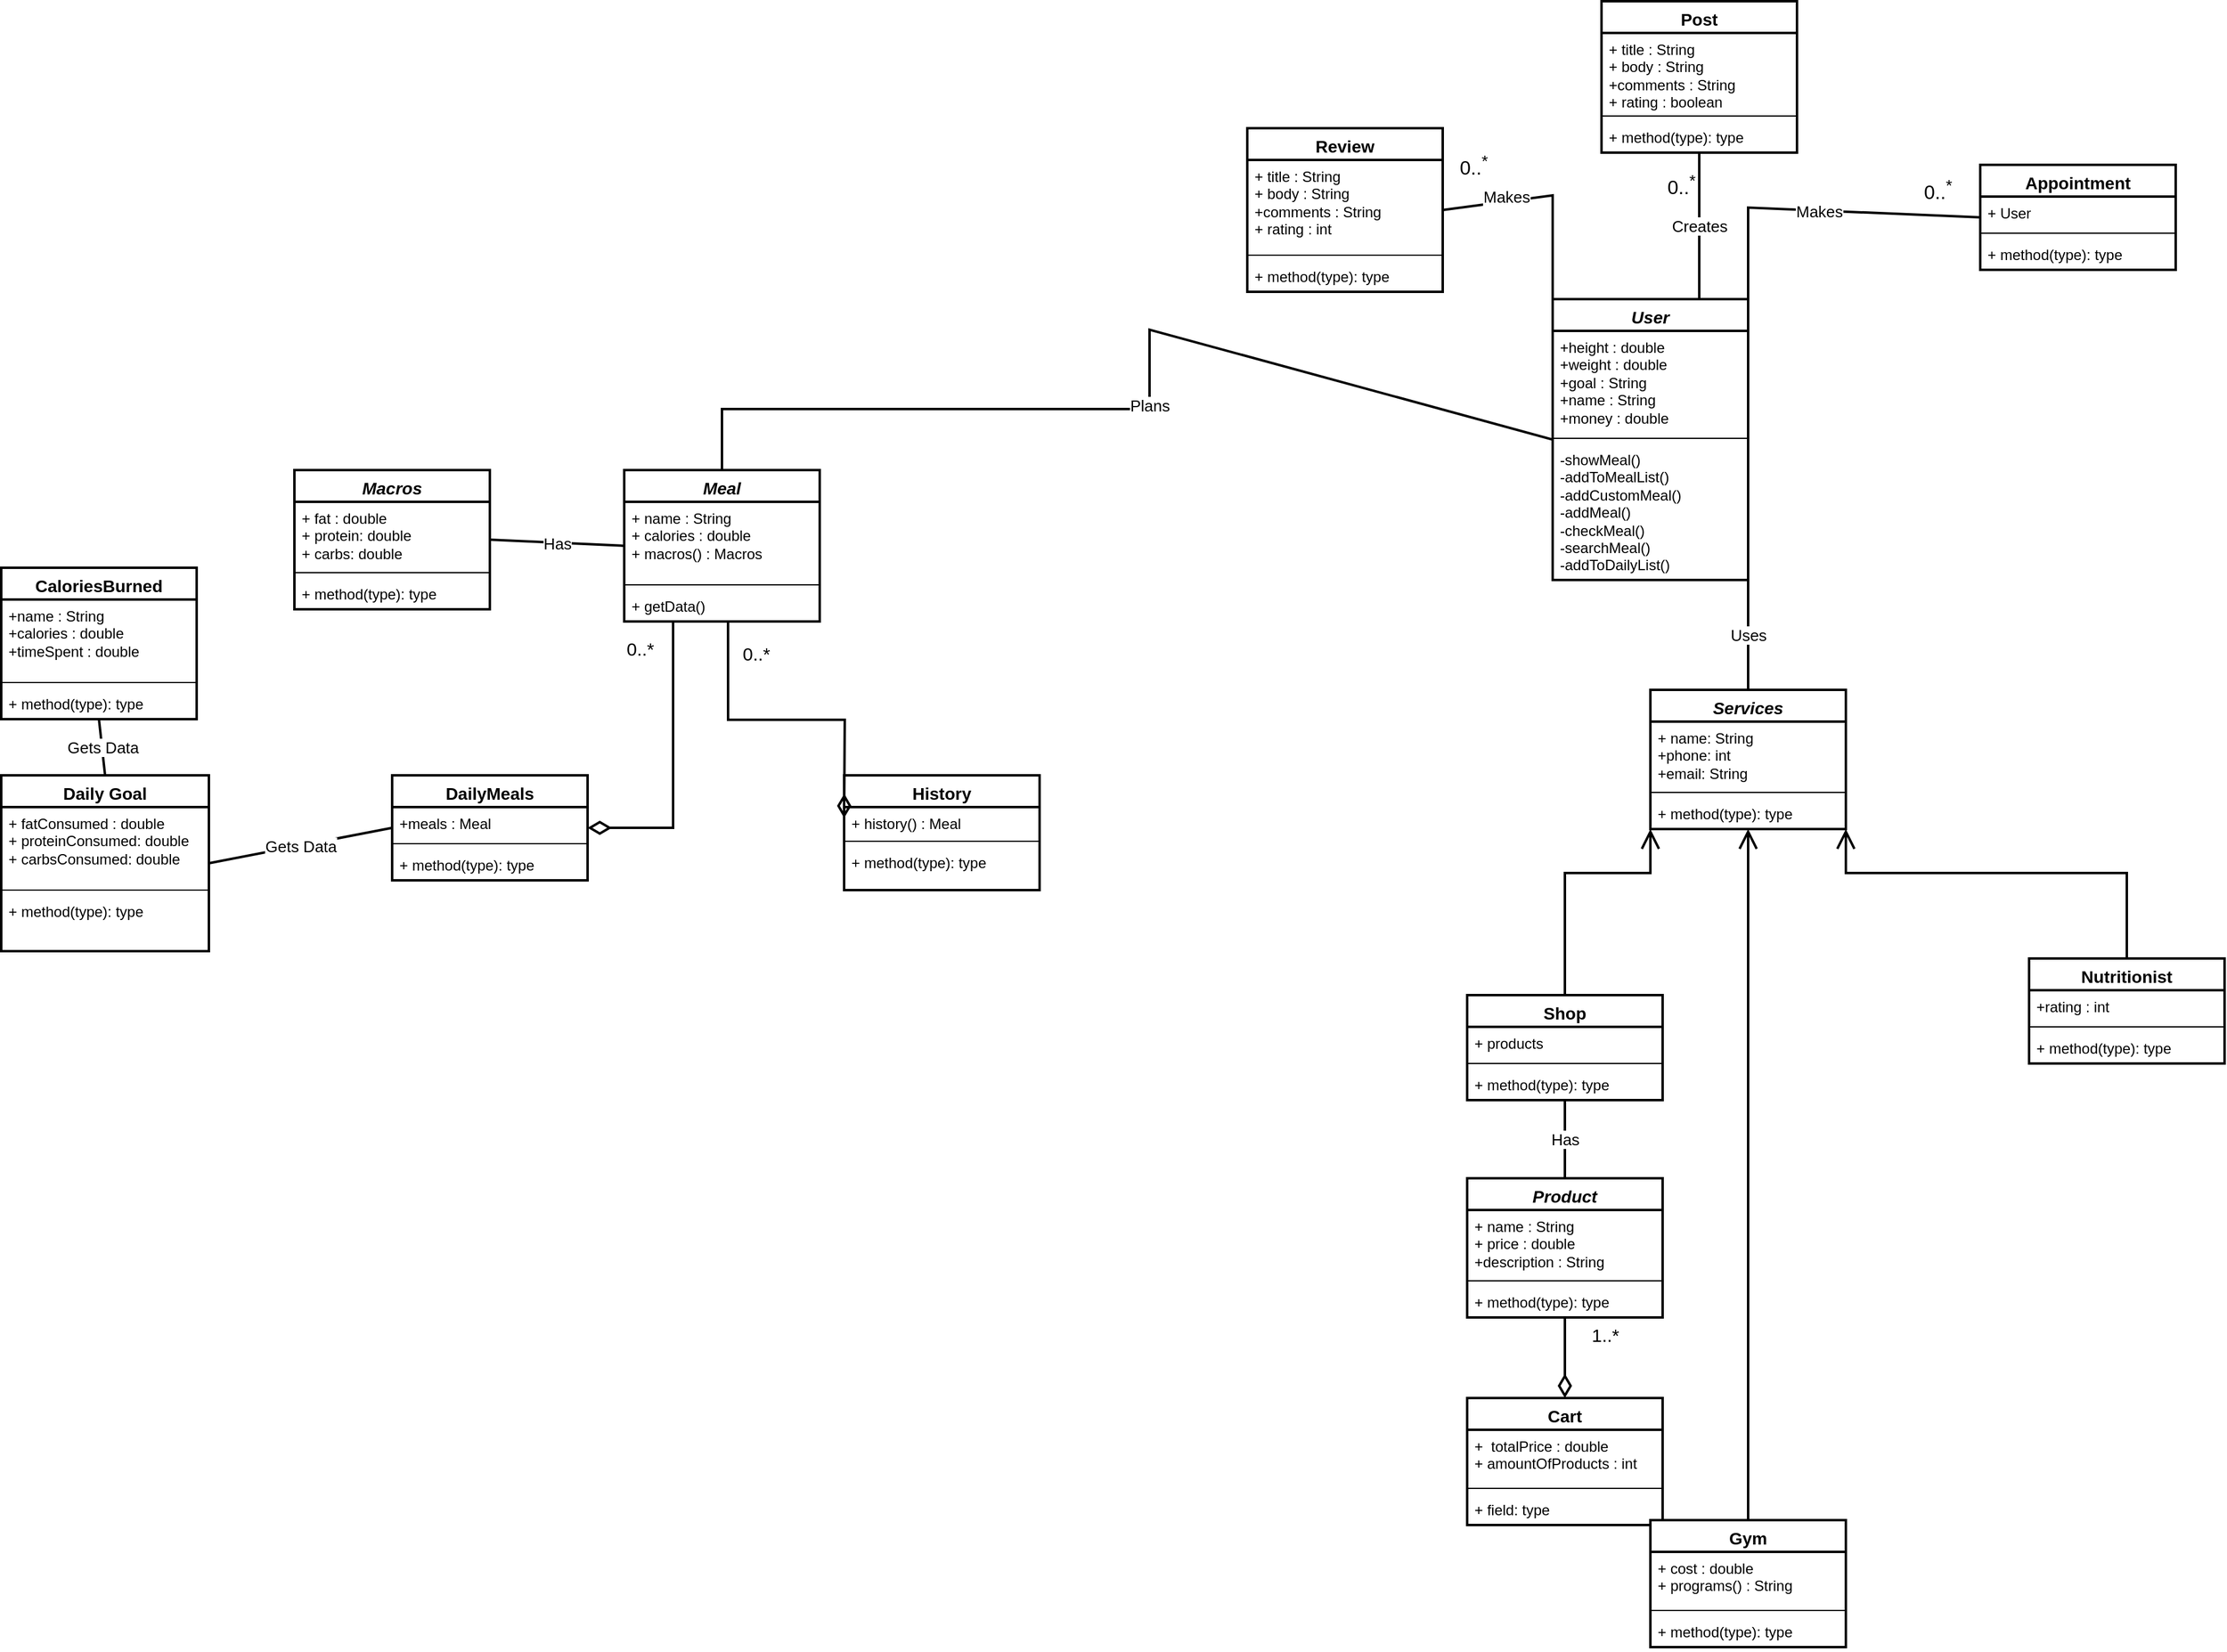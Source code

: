 <mxfile version="21.2.1" type="device">
  <diagram name="Page-1" id="IyLmuK7XYgP_e4JNh74U">
    <mxGraphModel dx="3134" dy="1936" grid="1" gridSize="10" guides="1" tooltips="1" connect="1" arrows="1" fold="1" page="1" pageScale="1" pageWidth="850" pageHeight="1100" math="0" shadow="0">
      <root>
        <mxCell id="0" />
        <mxCell id="1" parent="0" />
        <mxCell id="JofhtbMi5FbcdTsGumgv-1" value="User" style="swimlane;fontStyle=3;align=center;verticalAlign=top;childLayout=stackLayout;horizontal=1;startSize=26;horizontalStack=0;resizeParent=1;resizeLast=0;collapsible=1;marginBottom=0;rounded=0;shadow=0;strokeWidth=2;fontSize=14;" vertex="1" parent="1">
          <mxGeometry x="80" y="210" width="160" height="230" as="geometry">
            <mxRectangle x="340" y="380" width="170" height="26" as="alternateBounds" />
          </mxGeometry>
        </mxCell>
        <mxCell id="JofhtbMi5FbcdTsGumgv-2" value="+height : double&lt;br&gt;+weight : double&lt;br&gt;+goal : String&lt;br&gt;+name : String&lt;br&gt;+money : double" style="text;strokeColor=none;fillColor=none;align=left;verticalAlign=top;spacingLeft=4;spacingRight=4;overflow=hidden;rotatable=0;points=[[0,0.5],[1,0.5]];portConstraint=eastwest;whiteSpace=wrap;html=1;" vertex="1" parent="JofhtbMi5FbcdTsGumgv-1">
          <mxGeometry y="26" width="160" height="84" as="geometry" />
        </mxCell>
        <mxCell id="JofhtbMi5FbcdTsGumgv-3" value="" style="line;strokeWidth=1;fillColor=none;align=left;verticalAlign=middle;spacingTop=-1;spacingLeft=3;spacingRight=3;rotatable=0;labelPosition=right;points=[];portConstraint=eastwest;strokeColor=inherit;" vertex="1" parent="JofhtbMi5FbcdTsGumgv-1">
          <mxGeometry y="110" width="160" height="8" as="geometry" />
        </mxCell>
        <mxCell id="JofhtbMi5FbcdTsGumgv-4" value="-showMeal()&lt;br&gt;-addToMealList()&lt;br&gt;-addCustomMeal()&lt;br&gt;-addMeal()&lt;br&gt;-checkMeal()&lt;br&gt;-searchMeal()&lt;br&gt;-addToDailyList()" style="text;strokeColor=none;fillColor=none;align=left;verticalAlign=top;spacingLeft=4;spacingRight=4;overflow=hidden;rotatable=0;points=[[0,0.5],[1,0.5]];portConstraint=eastwest;whiteSpace=wrap;html=1;" vertex="1" parent="JofhtbMi5FbcdTsGumgv-1">
          <mxGeometry y="118" width="160" height="112" as="geometry" />
        </mxCell>
        <mxCell id="JofhtbMi5FbcdTsGumgv-5" value="Meal" style="swimlane;fontStyle=3;align=center;verticalAlign=top;childLayout=stackLayout;horizontal=1;startSize=26;horizontalStack=0;resizeParent=1;resizeLast=0;collapsible=1;marginBottom=0;rounded=0;shadow=0;strokeWidth=2;fontSize=14;" vertex="1" parent="1">
          <mxGeometry x="-680" y="350" width="160" height="124" as="geometry">
            <mxRectangle x="340" y="380" width="170" height="26" as="alternateBounds" />
          </mxGeometry>
        </mxCell>
        <mxCell id="JofhtbMi5FbcdTsGumgv-6" value="+ name : String&lt;br&gt;+ calories : double&lt;br&gt;+ macros() : Macros" style="text;strokeColor=none;fillColor=none;align=left;verticalAlign=top;spacingLeft=4;spacingRight=4;overflow=hidden;rotatable=0;points=[[0,0.5],[1,0.5]];portConstraint=eastwest;whiteSpace=wrap;html=1;" vertex="1" parent="JofhtbMi5FbcdTsGumgv-5">
          <mxGeometry y="26" width="160" height="64" as="geometry" />
        </mxCell>
        <mxCell id="JofhtbMi5FbcdTsGumgv-7" value="" style="line;strokeWidth=1;fillColor=none;align=left;verticalAlign=middle;spacingTop=-1;spacingLeft=3;spacingRight=3;rotatable=0;labelPosition=right;points=[];portConstraint=eastwest;strokeColor=inherit;" vertex="1" parent="JofhtbMi5FbcdTsGumgv-5">
          <mxGeometry y="90" width="160" height="8" as="geometry" />
        </mxCell>
        <mxCell id="JofhtbMi5FbcdTsGumgv-8" value="+&amp;nbsp;getData()" style="text;strokeColor=none;fillColor=none;align=left;verticalAlign=top;spacingLeft=4;spacingRight=4;overflow=hidden;rotatable=0;points=[[0,0.5],[1,0.5]];portConstraint=eastwest;whiteSpace=wrap;html=1;" vertex="1" parent="JofhtbMi5FbcdTsGumgv-5">
          <mxGeometry y="98" width="160" height="26" as="geometry" />
        </mxCell>
        <mxCell id="JofhtbMi5FbcdTsGumgv-9" value="DailyMeals" style="swimlane;fontStyle=1;align=center;verticalAlign=top;childLayout=stackLayout;horizontal=1;startSize=26;horizontalStack=0;resizeParent=1;resizeLast=0;collapsible=1;marginBottom=0;rounded=0;shadow=0;strokeWidth=2;fontSize=14;" vertex="1" parent="1">
          <mxGeometry x="-870" y="600" width="160" height="86" as="geometry">
            <mxRectangle x="340" y="380" width="170" height="26" as="alternateBounds" />
          </mxGeometry>
        </mxCell>
        <mxCell id="JofhtbMi5FbcdTsGumgv-10" value="+meals : Meal" style="text;strokeColor=none;fillColor=none;align=left;verticalAlign=top;spacingLeft=4;spacingRight=4;overflow=hidden;rotatable=0;points=[[0,0.5],[1,0.5]];portConstraint=eastwest;whiteSpace=wrap;html=1;" vertex="1" parent="JofhtbMi5FbcdTsGumgv-9">
          <mxGeometry y="26" width="160" height="26" as="geometry" />
        </mxCell>
        <mxCell id="JofhtbMi5FbcdTsGumgv-11" value="" style="line;strokeWidth=1;fillColor=none;align=left;verticalAlign=middle;spacingTop=-1;spacingLeft=3;spacingRight=3;rotatable=0;labelPosition=right;points=[];portConstraint=eastwest;strokeColor=inherit;" vertex="1" parent="JofhtbMi5FbcdTsGumgv-9">
          <mxGeometry y="52" width="160" height="8" as="geometry" />
        </mxCell>
        <mxCell id="JofhtbMi5FbcdTsGumgv-12" value="+ method(type): type" style="text;strokeColor=none;fillColor=none;align=left;verticalAlign=top;spacingLeft=4;spacingRight=4;overflow=hidden;rotatable=0;points=[[0,0.5],[1,0.5]];portConstraint=eastwest;whiteSpace=wrap;html=1;" vertex="1" parent="JofhtbMi5FbcdTsGumgv-9">
          <mxGeometry y="60" width="160" height="26" as="geometry" />
        </mxCell>
        <mxCell id="JofhtbMi5FbcdTsGumgv-13" value="Nutritionist" style="swimlane;fontStyle=1;align=center;verticalAlign=top;childLayout=stackLayout;horizontal=1;startSize=26;horizontalStack=0;resizeParent=1;resizeLast=0;collapsible=1;marginBottom=0;rounded=0;shadow=0;strokeWidth=2;fontSize=14;" vertex="1" parent="1">
          <mxGeometry x="470" y="750" width="160" height="86" as="geometry">
            <mxRectangle x="340" y="380" width="170" height="26" as="alternateBounds" />
          </mxGeometry>
        </mxCell>
        <mxCell id="JofhtbMi5FbcdTsGumgv-14" value="+rating : int" style="text;strokeColor=none;fillColor=none;align=left;verticalAlign=top;spacingLeft=4;spacingRight=4;overflow=hidden;rotatable=0;points=[[0,0.5],[1,0.5]];portConstraint=eastwest;whiteSpace=wrap;html=1;" vertex="1" parent="JofhtbMi5FbcdTsGumgv-13">
          <mxGeometry y="26" width="160" height="26" as="geometry" />
        </mxCell>
        <mxCell id="JofhtbMi5FbcdTsGumgv-15" value="" style="line;strokeWidth=1;fillColor=none;align=left;verticalAlign=middle;spacingTop=-1;spacingLeft=3;spacingRight=3;rotatable=0;labelPosition=right;points=[];portConstraint=eastwest;strokeColor=inherit;" vertex="1" parent="JofhtbMi5FbcdTsGumgv-13">
          <mxGeometry y="52" width="160" height="8" as="geometry" />
        </mxCell>
        <mxCell id="JofhtbMi5FbcdTsGumgv-16" value="+ method(type): type" style="text;strokeColor=none;fillColor=none;align=left;verticalAlign=top;spacingLeft=4;spacingRight=4;overflow=hidden;rotatable=0;points=[[0,0.5],[1,0.5]];portConstraint=eastwest;whiteSpace=wrap;html=1;" vertex="1" parent="JofhtbMi5FbcdTsGumgv-13">
          <mxGeometry y="60" width="160" height="26" as="geometry" />
        </mxCell>
        <mxCell id="JofhtbMi5FbcdTsGumgv-17" value="Appointment" style="swimlane;fontStyle=1;align=center;verticalAlign=top;childLayout=stackLayout;horizontal=1;startSize=26;horizontalStack=0;resizeParent=1;resizeLast=0;collapsible=1;marginBottom=0;rounded=0;shadow=0;strokeWidth=2;fontSize=14;" vertex="1" parent="1">
          <mxGeometry x="430" y="100" width="160" height="86" as="geometry">
            <mxRectangle x="340" y="380" width="170" height="26" as="alternateBounds" />
          </mxGeometry>
        </mxCell>
        <mxCell id="JofhtbMi5FbcdTsGumgv-18" value="+ User" style="text;strokeColor=none;fillColor=none;align=left;verticalAlign=top;spacingLeft=4;spacingRight=4;overflow=hidden;rotatable=0;points=[[0,0.5],[1,0.5]];portConstraint=eastwest;whiteSpace=wrap;html=1;" vertex="1" parent="JofhtbMi5FbcdTsGumgv-17">
          <mxGeometry y="26" width="160" height="26" as="geometry" />
        </mxCell>
        <mxCell id="JofhtbMi5FbcdTsGumgv-19" value="" style="line;strokeWidth=1;fillColor=none;align=left;verticalAlign=middle;spacingTop=-1;spacingLeft=3;spacingRight=3;rotatable=0;labelPosition=right;points=[];portConstraint=eastwest;strokeColor=inherit;" vertex="1" parent="JofhtbMi5FbcdTsGumgv-17">
          <mxGeometry y="52" width="160" height="8" as="geometry" />
        </mxCell>
        <mxCell id="JofhtbMi5FbcdTsGumgv-20" value="+ method(type): type" style="text;strokeColor=none;fillColor=none;align=left;verticalAlign=top;spacingLeft=4;spacingRight=4;overflow=hidden;rotatable=0;points=[[0,0.5],[1,0.5]];portConstraint=eastwest;whiteSpace=wrap;html=1;" vertex="1" parent="JofhtbMi5FbcdTsGumgv-17">
          <mxGeometry y="60" width="160" height="26" as="geometry" />
        </mxCell>
        <mxCell id="JofhtbMi5FbcdTsGumgv-21" value="Shop" style="swimlane;fontStyle=1;align=center;verticalAlign=top;childLayout=stackLayout;horizontal=1;startSize=26;horizontalStack=0;resizeParent=1;resizeLast=0;collapsible=1;marginBottom=0;rounded=0;shadow=0;strokeWidth=2;fontSize=14;" vertex="1" parent="1">
          <mxGeometry x="10" y="780" width="160" height="86" as="geometry">
            <mxRectangle x="340" y="380" width="170" height="26" as="alternateBounds" />
          </mxGeometry>
        </mxCell>
        <mxCell id="JofhtbMi5FbcdTsGumgv-22" value="+ products" style="text;strokeColor=none;fillColor=none;align=left;verticalAlign=top;spacingLeft=4;spacingRight=4;overflow=hidden;rotatable=0;points=[[0,0.5],[1,0.5]];portConstraint=eastwest;whiteSpace=wrap;html=1;" vertex="1" parent="JofhtbMi5FbcdTsGumgv-21">
          <mxGeometry y="26" width="160" height="26" as="geometry" />
        </mxCell>
        <mxCell id="JofhtbMi5FbcdTsGumgv-23" value="" style="line;strokeWidth=1;fillColor=none;align=left;verticalAlign=middle;spacingTop=-1;spacingLeft=3;spacingRight=3;rotatable=0;labelPosition=right;points=[];portConstraint=eastwest;strokeColor=inherit;" vertex="1" parent="JofhtbMi5FbcdTsGumgv-21">
          <mxGeometry y="52" width="160" height="8" as="geometry" />
        </mxCell>
        <mxCell id="JofhtbMi5FbcdTsGumgv-24" value="+ method(type): type" style="text;strokeColor=none;fillColor=none;align=left;verticalAlign=top;spacingLeft=4;spacingRight=4;overflow=hidden;rotatable=0;points=[[0,0.5],[1,0.5]];portConstraint=eastwest;whiteSpace=wrap;html=1;" vertex="1" parent="JofhtbMi5FbcdTsGumgv-21">
          <mxGeometry y="60" width="160" height="26" as="geometry" />
        </mxCell>
        <mxCell id="JofhtbMi5FbcdTsGumgv-25" value="Product" style="swimlane;fontStyle=3;align=center;verticalAlign=top;childLayout=stackLayout;horizontal=1;startSize=26;horizontalStack=0;resizeParent=1;resizeLast=0;collapsible=1;marginBottom=0;rounded=0;shadow=0;strokeWidth=2;fontSize=14;" vertex="1" parent="1">
          <mxGeometry x="10" y="930" width="160" height="114" as="geometry">
            <mxRectangle x="340" y="380" width="170" height="26" as="alternateBounds" />
          </mxGeometry>
        </mxCell>
        <mxCell id="JofhtbMi5FbcdTsGumgv-26" value="+ name : String&lt;br&gt;+ price : double&lt;br&gt;+description : String" style="text;strokeColor=none;fillColor=none;align=left;verticalAlign=top;spacingLeft=4;spacingRight=4;overflow=hidden;rotatable=0;points=[[0,0.5],[1,0.5]];portConstraint=eastwest;whiteSpace=wrap;html=1;" vertex="1" parent="JofhtbMi5FbcdTsGumgv-25">
          <mxGeometry y="26" width="160" height="54" as="geometry" />
        </mxCell>
        <mxCell id="JofhtbMi5FbcdTsGumgv-27" value="" style="line;strokeWidth=1;fillColor=none;align=left;verticalAlign=middle;spacingTop=-1;spacingLeft=3;spacingRight=3;rotatable=0;labelPosition=right;points=[];portConstraint=eastwest;strokeColor=inherit;" vertex="1" parent="JofhtbMi5FbcdTsGumgv-25">
          <mxGeometry y="80" width="160" height="8" as="geometry" />
        </mxCell>
        <mxCell id="JofhtbMi5FbcdTsGumgv-28" value="+ method(type): type" style="text;strokeColor=none;fillColor=none;align=left;verticalAlign=top;spacingLeft=4;spacingRight=4;overflow=hidden;rotatable=0;points=[[0,0.5],[1,0.5]];portConstraint=eastwest;whiteSpace=wrap;html=1;" vertex="1" parent="JofhtbMi5FbcdTsGumgv-25">
          <mxGeometry y="88" width="160" height="26" as="geometry" />
        </mxCell>
        <mxCell id="JofhtbMi5FbcdTsGumgv-29" value="Cart" style="swimlane;fontStyle=1;align=center;verticalAlign=top;childLayout=stackLayout;horizontal=1;startSize=26;horizontalStack=0;resizeParent=1;resizeLast=0;collapsible=1;marginBottom=0;rounded=0;shadow=0;strokeWidth=2;fontSize=14;" vertex="1" parent="1">
          <mxGeometry x="10" y="1110" width="160" height="104" as="geometry">
            <mxRectangle x="340" y="380" width="170" height="26" as="alternateBounds" />
          </mxGeometry>
        </mxCell>
        <mxCell id="JofhtbMi5FbcdTsGumgv-30" value="+&amp;nbsp; totalPrice : double&lt;br&gt;+ amountOfProducts : int&amp;nbsp;" style="text;strokeColor=none;fillColor=none;align=left;verticalAlign=top;spacingLeft=4;spacingRight=4;overflow=hidden;rotatable=0;points=[[0,0.5],[1,0.5]];portConstraint=eastwest;whiteSpace=wrap;html=1;" vertex="1" parent="JofhtbMi5FbcdTsGumgv-29">
          <mxGeometry y="26" width="160" height="44" as="geometry" />
        </mxCell>
        <mxCell id="JofhtbMi5FbcdTsGumgv-31" value="" style="line;strokeWidth=1;fillColor=none;align=left;verticalAlign=middle;spacingTop=-1;spacingLeft=3;spacingRight=3;rotatable=0;labelPosition=right;points=[];portConstraint=eastwest;strokeColor=inherit;" vertex="1" parent="JofhtbMi5FbcdTsGumgv-29">
          <mxGeometry y="70" width="160" height="8" as="geometry" />
        </mxCell>
        <mxCell id="JofhtbMi5FbcdTsGumgv-32" value="+ field: type" style="text;strokeColor=none;fillColor=none;align=left;verticalAlign=top;spacingLeft=4;spacingRight=4;overflow=hidden;rotatable=0;points=[[0,0.5],[1,0.5]];portConstraint=eastwest;whiteSpace=wrap;html=1;" vertex="1" parent="JofhtbMi5FbcdTsGumgv-29">
          <mxGeometry y="78" width="160" height="26" as="geometry" />
        </mxCell>
        <mxCell id="JofhtbMi5FbcdTsGumgv-33" value="Gym" style="swimlane;fontStyle=1;align=center;verticalAlign=top;childLayout=stackLayout;horizontal=1;startSize=26;horizontalStack=0;resizeParent=1;resizeLast=0;collapsible=1;marginBottom=0;rounded=0;shadow=0;strokeWidth=2;fontSize=14;" vertex="1" parent="1">
          <mxGeometry x="160" y="1210" width="160" height="104" as="geometry">
            <mxRectangle x="340" y="380" width="170" height="26" as="alternateBounds" />
          </mxGeometry>
        </mxCell>
        <mxCell id="JofhtbMi5FbcdTsGumgv-34" value="+ cost : double&lt;br&gt;+ programs() : String" style="text;strokeColor=none;fillColor=none;align=left;verticalAlign=top;spacingLeft=4;spacingRight=4;overflow=hidden;rotatable=0;points=[[0,0.5],[1,0.5]];portConstraint=eastwest;whiteSpace=wrap;html=1;" vertex="1" parent="JofhtbMi5FbcdTsGumgv-33">
          <mxGeometry y="26" width="160" height="44" as="geometry" />
        </mxCell>
        <mxCell id="JofhtbMi5FbcdTsGumgv-35" value="" style="line;strokeWidth=1;fillColor=none;align=left;verticalAlign=middle;spacingTop=-1;spacingLeft=3;spacingRight=3;rotatable=0;labelPosition=right;points=[];portConstraint=eastwest;strokeColor=inherit;" vertex="1" parent="JofhtbMi5FbcdTsGumgv-33">
          <mxGeometry y="70" width="160" height="8" as="geometry" />
        </mxCell>
        <mxCell id="JofhtbMi5FbcdTsGumgv-36" value="+ method(type): type" style="text;strokeColor=none;fillColor=none;align=left;verticalAlign=top;spacingLeft=4;spacingRight=4;overflow=hidden;rotatable=0;points=[[0,0.5],[1,0.5]];portConstraint=eastwest;whiteSpace=wrap;html=1;" vertex="1" parent="JofhtbMi5FbcdTsGumgv-33">
          <mxGeometry y="78" width="160" height="26" as="geometry" />
        </mxCell>
        <mxCell id="JofhtbMi5FbcdTsGumgv-37" value="CaloriesBurned" style="swimlane;fontStyle=1;align=center;verticalAlign=top;childLayout=stackLayout;horizontal=1;startSize=26;horizontalStack=0;resizeParent=1;resizeLast=0;collapsible=1;marginBottom=0;rounded=0;shadow=0;strokeWidth=2;fontSize=14;" vertex="1" parent="1">
          <mxGeometry x="-1190" y="430" width="160" height="124" as="geometry">
            <mxRectangle x="340" y="380" width="170" height="26" as="alternateBounds" />
          </mxGeometry>
        </mxCell>
        <mxCell id="JofhtbMi5FbcdTsGumgv-38" value="+name : String&lt;br&gt;+calories : double&lt;br&gt;+timeSpent : double" style="text;strokeColor=none;fillColor=none;align=left;verticalAlign=top;spacingLeft=4;spacingRight=4;overflow=hidden;rotatable=0;points=[[0,0.5],[1,0.5]];portConstraint=eastwest;whiteSpace=wrap;html=1;" vertex="1" parent="JofhtbMi5FbcdTsGumgv-37">
          <mxGeometry y="26" width="160" height="64" as="geometry" />
        </mxCell>
        <mxCell id="JofhtbMi5FbcdTsGumgv-39" value="" style="line;strokeWidth=1;fillColor=none;align=left;verticalAlign=middle;spacingTop=-1;spacingLeft=3;spacingRight=3;rotatable=0;labelPosition=right;points=[];portConstraint=eastwest;strokeColor=inherit;" vertex="1" parent="JofhtbMi5FbcdTsGumgv-37">
          <mxGeometry y="90" width="160" height="8" as="geometry" />
        </mxCell>
        <mxCell id="JofhtbMi5FbcdTsGumgv-40" value="+ method(type): type" style="text;strokeColor=none;fillColor=none;align=left;verticalAlign=top;spacingLeft=4;spacingRight=4;overflow=hidden;rotatable=0;points=[[0,0.5],[1,0.5]];portConstraint=eastwest;whiteSpace=wrap;html=1;" vertex="1" parent="JofhtbMi5FbcdTsGumgv-37">
          <mxGeometry y="98" width="160" height="26" as="geometry" />
        </mxCell>
        <mxCell id="JofhtbMi5FbcdTsGumgv-41" value="History" style="swimlane;fontStyle=1;align=center;verticalAlign=top;childLayout=stackLayout;horizontal=1;startSize=26;horizontalStack=0;resizeParent=1;resizeLast=0;collapsible=1;marginBottom=0;rounded=0;shadow=0;strokeWidth=2;fontSize=14;" vertex="1" parent="1">
          <mxGeometry x="-500" y="600" width="160" height="94" as="geometry">
            <mxRectangle x="340" y="380" width="170" height="26" as="alternateBounds" />
          </mxGeometry>
        </mxCell>
        <mxCell id="JofhtbMi5FbcdTsGumgv-42" value="+ history() : Meal" style="text;strokeColor=none;fillColor=none;align=left;verticalAlign=top;spacingLeft=4;spacingRight=4;overflow=hidden;rotatable=0;points=[[0,0.5],[1,0.5]];portConstraint=eastwest;whiteSpace=wrap;html=1;" vertex="1" parent="JofhtbMi5FbcdTsGumgv-41">
          <mxGeometry y="26" width="160" height="24" as="geometry" />
        </mxCell>
        <mxCell id="JofhtbMi5FbcdTsGumgv-43" value="" style="line;strokeWidth=1;fillColor=none;align=left;verticalAlign=middle;spacingTop=-1;spacingLeft=3;spacingRight=3;rotatable=0;labelPosition=right;points=[];portConstraint=eastwest;strokeColor=inherit;" vertex="1" parent="JofhtbMi5FbcdTsGumgv-41">
          <mxGeometry y="50" width="160" height="8" as="geometry" />
        </mxCell>
        <mxCell id="JofhtbMi5FbcdTsGumgv-44" value="+ method(type): type" style="text;strokeColor=none;fillColor=none;align=left;verticalAlign=top;spacingLeft=4;spacingRight=4;overflow=hidden;rotatable=0;points=[[0,0.5],[1,0.5]];portConstraint=eastwest;whiteSpace=wrap;html=1;" vertex="1" parent="JofhtbMi5FbcdTsGumgv-41">
          <mxGeometry y="58" width="160" height="26" as="geometry" />
        </mxCell>
        <mxCell id="JofhtbMi5FbcdTsGumgv-45" value="Services" style="swimlane;fontStyle=3;align=center;verticalAlign=top;childLayout=stackLayout;horizontal=1;startSize=26;horizontalStack=0;resizeParent=1;resizeLast=0;collapsible=1;marginBottom=0;rounded=0;shadow=0;strokeWidth=2;fontSize=14;" vertex="1" parent="1">
          <mxGeometry x="160" y="530" width="160" height="114" as="geometry">
            <mxRectangle x="340" y="380" width="170" height="26" as="alternateBounds" />
          </mxGeometry>
        </mxCell>
        <mxCell id="JofhtbMi5FbcdTsGumgv-46" value="+ name: String&lt;br&gt;+phone: int&lt;br&gt;+email: String" style="text;strokeColor=none;fillColor=none;align=left;verticalAlign=top;spacingLeft=4;spacingRight=4;overflow=hidden;rotatable=0;points=[[0,0.5],[1,0.5]];portConstraint=eastwest;whiteSpace=wrap;html=1;" vertex="1" parent="JofhtbMi5FbcdTsGumgv-45">
          <mxGeometry y="26" width="160" height="54" as="geometry" />
        </mxCell>
        <mxCell id="JofhtbMi5FbcdTsGumgv-47" value="" style="line;strokeWidth=1;fillColor=none;align=left;verticalAlign=middle;spacingTop=-1;spacingLeft=3;spacingRight=3;rotatable=0;labelPosition=right;points=[];portConstraint=eastwest;strokeColor=inherit;" vertex="1" parent="JofhtbMi5FbcdTsGumgv-45">
          <mxGeometry y="80" width="160" height="8" as="geometry" />
        </mxCell>
        <mxCell id="JofhtbMi5FbcdTsGumgv-48" value="+ method(type): type" style="text;strokeColor=none;fillColor=none;align=left;verticalAlign=top;spacingLeft=4;spacingRight=4;overflow=hidden;rotatable=0;points=[[0,0.5],[1,0.5]];portConstraint=eastwest;whiteSpace=wrap;html=1;" vertex="1" parent="JofhtbMi5FbcdTsGumgv-45">
          <mxGeometry y="88" width="160" height="26" as="geometry" />
        </mxCell>
        <mxCell id="JofhtbMi5FbcdTsGumgv-49" value="" style="endArrow=open;endFill=1;endSize=12;html=1;rounded=0;exitX=0.5;exitY=0;exitDx=0;exitDy=0;entryX=0;entryY=1;entryDx=0;entryDy=0;strokeWidth=2;fontSize=14;fontStyle=1" edge="1" parent="1" source="JofhtbMi5FbcdTsGumgv-21" target="JofhtbMi5FbcdTsGumgv-45">
          <mxGeometry width="160" relative="1" as="geometry">
            <mxPoint x="265" y="660" as="sourcePoint" />
            <mxPoint x="265" y="570" as="targetPoint" />
            <Array as="points">
              <mxPoint x="90" y="680" />
              <mxPoint x="160" y="680" />
            </Array>
          </mxGeometry>
        </mxCell>
        <mxCell id="JofhtbMi5FbcdTsGumgv-50" value="" style="endArrow=open;endFill=1;endSize=12;html=1;rounded=0;exitX=0.5;exitY=0;exitDx=0;exitDy=0;entryX=0.5;entryY=1;entryDx=0;entryDy=0;strokeWidth=2;fontSize=14;fontStyle=1" edge="1" parent="1" source="JofhtbMi5FbcdTsGumgv-33" target="JofhtbMi5FbcdTsGumgv-45">
          <mxGeometry width="160" relative="1" as="geometry">
            <mxPoint x="365" y="700" as="sourcePoint" />
            <mxPoint x="425" y="630" as="targetPoint" />
          </mxGeometry>
        </mxCell>
        <mxCell id="JofhtbMi5FbcdTsGumgv-51" value="" style="endArrow=none;html=1;rounded=0;anchorPointDirection=1;startFill=1;endFill=0;strokeWidth=2;exitX=1;exitY=0;exitDx=0;exitDy=0;entryX=0;entryY=0.5;entryDx=0;entryDy=0;" edge="1" parent="1" source="JofhtbMi5FbcdTsGumgv-1" target="JofhtbMi5FbcdTsGumgv-17">
          <mxGeometry relative="1" as="geometry">
            <mxPoint x="240" y="414.41" as="sourcePoint" />
            <mxPoint x="400" y="414.41" as="targetPoint" />
            <Array as="points">
              <mxPoint x="240" y="135" />
            </Array>
          </mxGeometry>
        </mxCell>
        <mxCell id="JofhtbMi5FbcdTsGumgv-52" value="Makes" style="edgeLabel;resizable=0;html=1;align=center;verticalAlign=middle;fontSize=13;" connectable="0" vertex="1" parent="JofhtbMi5FbcdTsGumgv-51">
          <mxGeometry relative="1" as="geometry" />
        </mxCell>
        <mxCell id="JofhtbMi5FbcdTsGumgv-53" value="" style="endArrow=none;html=1;rounded=0;anchorPointDirection=1;startFill=1;endFill=0;strokeWidth=2;entryX=0.5;entryY=1;entryDx=0;entryDy=0;" edge="1" parent="1" source="JofhtbMi5FbcdTsGumgv-25" target="JofhtbMi5FbcdTsGumgv-21">
          <mxGeometry relative="1" as="geometry">
            <mxPoint x="120" y="910" as="sourcePoint" />
            <mxPoint x="-100" y="850" as="targetPoint" />
          </mxGeometry>
        </mxCell>
        <mxCell id="JofhtbMi5FbcdTsGumgv-54" value="Has" style="edgeLabel;resizable=0;html=1;align=center;verticalAlign=middle;fontSize=13;" connectable="0" vertex="1" parent="JofhtbMi5FbcdTsGumgv-53">
          <mxGeometry relative="1" as="geometry" />
        </mxCell>
        <mxCell id="JofhtbMi5FbcdTsGumgv-55" value="0..*" style="endArrow=none;html=1;endSize=12;startArrow=diamondThin;startSize=14;startFill=0;edgeStyle=orthogonalEdgeStyle;align=left;verticalAlign=bottom;rounded=0;strokeWidth=2;exitX=1;exitY=0.5;exitDx=0;exitDy=0;fontSize=15;entryX=0.25;entryY=1;entryDx=0;entryDy=0;endFill=0;" edge="1" parent="1" source="JofhtbMi5FbcdTsGumgv-9" target="JofhtbMi5FbcdTsGumgv-5">
          <mxGeometry x="0.719" y="40" relative="1" as="geometry">
            <mxPoint x="-780" y="859" as="sourcePoint" />
            <mxPoint x="-530" y="530" as="targetPoint" />
            <mxPoint as="offset" />
          </mxGeometry>
        </mxCell>
        <mxCell id="JofhtbMi5FbcdTsGumgv-56" value="0..*" style="endArrow=none;html=1;endSize=12;startArrow=diamondThin;startSize=14;startFill=0;edgeStyle=orthogonalEdgeStyle;align=left;verticalAlign=bottom;rounded=0;strokeWidth=2;exitX=0;exitY=0.5;exitDx=0;exitDy=0;fontSize=15;endFill=0;entryX=0.531;entryY=1.038;entryDx=0;entryDy=0;entryPerimeter=0;" edge="1" parent="1" target="JofhtbMi5FbcdTsGumgv-8">
          <mxGeometry x="0.709" y="-10" relative="1" as="geometry">
            <mxPoint x="-500" y="635" as="sourcePoint" />
            <mxPoint x="-590" y="500" as="targetPoint" />
            <mxPoint as="offset" />
          </mxGeometry>
        </mxCell>
        <mxCell id="JofhtbMi5FbcdTsGumgv-57" value="&lt;font style=&quot;font-size: 15px;&quot;&gt;1..*&lt;/font&gt;" style="endArrow=none;html=1;endSize=12;startArrow=diamondThin;startSize=14;startFill=0;edgeStyle=orthogonalEdgeStyle;align=left;verticalAlign=bottom;rounded=0;strokeWidth=2;exitX=0.5;exitY=0;exitDx=0;exitDy=0;fontSize=13;entryX=0.5;entryY=1;entryDx=0;entryDy=0;endFill=0;" edge="1" parent="1" source="JofhtbMi5FbcdTsGumgv-29" target="JofhtbMi5FbcdTsGumgv-25">
          <mxGeometry x="0.212" y="-20" relative="1" as="geometry">
            <mxPoint x="-100" y="1045" as="sourcePoint" />
            <mxPoint x="-140" y="900" as="targetPoint" />
            <mxPoint as="offset" />
          </mxGeometry>
        </mxCell>
        <mxCell id="JofhtbMi5FbcdTsGumgv-58" value="" style="endArrow=none;html=1;rounded=0;anchorPointDirection=1;startFill=1;endFill=0;strokeWidth=2;exitX=0;exitY=0.5;exitDx=0;exitDy=0;entryX=0.5;entryY=0;entryDx=0;entryDy=0;" edge="1" parent="1" source="JofhtbMi5FbcdTsGumgv-1" target="JofhtbMi5FbcdTsGumgv-5">
          <mxGeometry relative="1" as="geometry">
            <mxPoint x="170" y="210" as="sourcePoint" />
            <mxPoint x="170" y="120" as="targetPoint" />
            <Array as="points">
              <mxPoint x="-250" y="235" />
              <mxPoint x="-250" y="300" />
              <mxPoint x="-600" y="300" />
            </Array>
          </mxGeometry>
        </mxCell>
        <mxCell id="JofhtbMi5FbcdTsGumgv-59" value="Plans" style="edgeLabel;resizable=0;html=1;align=center;verticalAlign=middle;fontSize=13;" connectable="0" vertex="1" parent="JofhtbMi5FbcdTsGumgv-58">
          <mxGeometry relative="1" as="geometry" />
        </mxCell>
        <mxCell id="JofhtbMi5FbcdTsGumgv-60" value="" style="endArrow=none;html=1;rounded=0;anchorPointDirection=1;startFill=1;endFill=0;strokeWidth=2;entryX=0.5;entryY=0;entryDx=0;entryDy=0;exitX=1;exitY=1;exitDx=0;exitDy=0;" edge="1" parent="1" source="JofhtbMi5FbcdTsGumgv-1" target="JofhtbMi5FbcdTsGumgv-45">
          <mxGeometry relative="1" as="geometry">
            <mxPoint x="310" y="360" as="sourcePoint" />
            <mxPoint x="480" y="360" as="targetPoint" />
            <Array as="points" />
          </mxGeometry>
        </mxCell>
        <mxCell id="JofhtbMi5FbcdTsGumgv-61" value="Uses" style="edgeLabel;resizable=0;html=1;align=center;verticalAlign=middle;fontSize=13;" connectable="0" vertex="1" parent="JofhtbMi5FbcdTsGumgv-60">
          <mxGeometry relative="1" as="geometry" />
        </mxCell>
        <mxCell id="JofhtbMi5FbcdTsGumgv-62" value="" style="endArrow=open;endFill=1;endSize=12;html=1;rounded=0;strokeWidth=2;fontSize=14;fontStyle=1;exitX=0.5;exitY=0;exitDx=0;exitDy=0;entryX=1;entryY=1;entryDx=0;entryDy=0;" edge="1" parent="1" source="JofhtbMi5FbcdTsGumgv-13" target="JofhtbMi5FbcdTsGumgv-45">
          <mxGeometry width="160" relative="1" as="geometry">
            <mxPoint x="655" y="640" as="sourcePoint" />
            <mxPoint x="400" y="580" as="targetPoint" />
            <Array as="points">
              <mxPoint x="550" y="680" />
              <mxPoint x="320" y="680" />
            </Array>
          </mxGeometry>
        </mxCell>
        <mxCell id="JofhtbMi5FbcdTsGumgv-63" value="Daily Goal" style="swimlane;fontStyle=1;align=center;verticalAlign=top;childLayout=stackLayout;horizontal=1;startSize=26;horizontalStack=0;resizeParent=1;resizeLast=0;collapsible=1;marginBottom=0;rounded=0;shadow=0;strokeWidth=2;fontSize=14;" vertex="1" parent="1">
          <mxGeometry x="-1190" y="600" width="170" height="144" as="geometry">
            <mxRectangle x="340" y="380" width="170" height="26" as="alternateBounds" />
          </mxGeometry>
        </mxCell>
        <mxCell id="JofhtbMi5FbcdTsGumgv-64" value="+ fatConsumed : double&lt;br style=&quot;border-color: var(--border-color);&quot;&gt;+ proteinConsumed: double&lt;br style=&quot;border-color: var(--border-color);&quot;&gt;+ carbsConsumed: double" style="text;strokeColor=none;fillColor=none;align=left;verticalAlign=top;spacingLeft=4;spacingRight=4;overflow=hidden;rotatable=0;points=[[0,0.5],[1,0.5]];portConstraint=eastwest;whiteSpace=wrap;html=1;" vertex="1" parent="JofhtbMi5FbcdTsGumgv-63">
          <mxGeometry y="26" width="170" height="64" as="geometry" />
        </mxCell>
        <mxCell id="JofhtbMi5FbcdTsGumgv-65" value="" style="line;strokeWidth=1;fillColor=none;align=left;verticalAlign=middle;spacingTop=-1;spacingLeft=3;spacingRight=3;rotatable=0;labelPosition=right;points=[];portConstraint=eastwest;strokeColor=inherit;" vertex="1" parent="JofhtbMi5FbcdTsGumgv-63">
          <mxGeometry y="90" width="170" height="8" as="geometry" />
        </mxCell>
        <mxCell id="JofhtbMi5FbcdTsGumgv-66" value="+ method(type): type" style="text;strokeColor=none;fillColor=none;align=left;verticalAlign=top;spacingLeft=4;spacingRight=4;overflow=hidden;rotatable=0;points=[[0,0.5],[1,0.5]];portConstraint=eastwest;whiteSpace=wrap;html=1;" vertex="1" parent="JofhtbMi5FbcdTsGumgv-63">
          <mxGeometry y="98" width="170" height="26" as="geometry" />
        </mxCell>
        <mxCell id="JofhtbMi5FbcdTsGumgv-67" value="" style="endArrow=none;html=1;rounded=0;anchorPointDirection=1;startFill=1;endFill=0;strokeWidth=2;entryX=1;entryY=0.5;entryDx=0;entryDy=0;exitX=0;exitY=0.5;exitDx=0;exitDy=0;" edge="1" parent="1" source="JofhtbMi5FbcdTsGumgv-9" target="JofhtbMi5FbcdTsGumgv-63">
          <mxGeometry relative="1" as="geometry">
            <mxPoint x="-870" y="730" as="sourcePoint" />
            <mxPoint x="-1020" y="732.5" as="targetPoint" />
          </mxGeometry>
        </mxCell>
        <mxCell id="JofhtbMi5FbcdTsGumgv-68" value="Gets Data" style="edgeLabel;resizable=0;html=1;align=center;verticalAlign=middle;fontSize=13;" connectable="0" vertex="1" parent="JofhtbMi5FbcdTsGumgv-67">
          <mxGeometry relative="1" as="geometry" />
        </mxCell>
        <mxCell id="JofhtbMi5FbcdTsGumgv-69" value="" style="endArrow=none;html=1;rounded=0;anchorPointDirection=1;startFill=1;endFill=0;strokeWidth=2;exitX=0.5;exitY=0;exitDx=0;exitDy=0;entryX=0.5;entryY=1;entryDx=0;entryDy=0;" edge="1" parent="1" source="JofhtbMi5FbcdTsGumgv-63" target="JofhtbMi5FbcdTsGumgv-37">
          <mxGeometry relative="1" as="geometry">
            <mxPoint x="-900" y="520" as="sourcePoint" />
            <mxPoint x="-1120" y="510" as="targetPoint" />
          </mxGeometry>
        </mxCell>
        <mxCell id="JofhtbMi5FbcdTsGumgv-70" value="Gets Data" style="edgeLabel;resizable=0;html=1;align=center;verticalAlign=middle;fontSize=13;" connectable="0" vertex="1" parent="JofhtbMi5FbcdTsGumgv-69">
          <mxGeometry relative="1" as="geometry" />
        </mxCell>
        <mxCell id="JofhtbMi5FbcdTsGumgv-71" value="Macros" style="swimlane;fontStyle=3;align=center;verticalAlign=top;childLayout=stackLayout;horizontal=1;startSize=26;horizontalStack=0;resizeParent=1;resizeLast=0;collapsible=1;marginBottom=0;rounded=0;shadow=0;strokeWidth=2;fontSize=14;" vertex="1" parent="1">
          <mxGeometry x="-950" y="350" width="160" height="114" as="geometry">
            <mxRectangle x="340" y="380" width="170" height="26" as="alternateBounds" />
          </mxGeometry>
        </mxCell>
        <mxCell id="JofhtbMi5FbcdTsGumgv-72" value="+ fat : double&lt;br&gt;+ protein: double&lt;br&gt;+ carbs: double" style="text;strokeColor=none;fillColor=none;align=left;verticalAlign=top;spacingLeft=4;spacingRight=4;overflow=hidden;rotatable=0;points=[[0,0.5],[1,0.5]];portConstraint=eastwest;whiteSpace=wrap;html=1;" vertex="1" parent="JofhtbMi5FbcdTsGumgv-71">
          <mxGeometry y="26" width="160" height="54" as="geometry" />
        </mxCell>
        <mxCell id="JofhtbMi5FbcdTsGumgv-73" value="" style="line;strokeWidth=1;fillColor=none;align=left;verticalAlign=middle;spacingTop=-1;spacingLeft=3;spacingRight=3;rotatable=0;labelPosition=right;points=[];portConstraint=eastwest;strokeColor=inherit;" vertex="1" parent="JofhtbMi5FbcdTsGumgv-71">
          <mxGeometry y="80" width="160" height="8" as="geometry" />
        </mxCell>
        <mxCell id="JofhtbMi5FbcdTsGumgv-74" value="+ method(type): type" style="text;strokeColor=none;fillColor=none;align=left;verticalAlign=top;spacingLeft=4;spacingRight=4;overflow=hidden;rotatable=0;points=[[0,0.5],[1,0.5]];portConstraint=eastwest;whiteSpace=wrap;html=1;" vertex="1" parent="JofhtbMi5FbcdTsGumgv-71">
          <mxGeometry y="88" width="160" height="26" as="geometry" />
        </mxCell>
        <mxCell id="JofhtbMi5FbcdTsGumgv-75" value="" style="endArrow=none;html=1;rounded=0;anchorPointDirection=1;startFill=1;endFill=0;strokeWidth=2;entryX=1;entryY=0.5;entryDx=0;entryDy=0;exitX=0;exitY=0.5;exitDx=0;exitDy=0;" edge="1" parent="1" source="JofhtbMi5FbcdTsGumgv-5" target="JofhtbMi5FbcdTsGumgv-71">
          <mxGeometry relative="1" as="geometry">
            <mxPoint x="-700" y="500" as="sourcePoint" />
            <mxPoint x="-860" y="500" as="targetPoint" />
          </mxGeometry>
        </mxCell>
        <mxCell id="JofhtbMi5FbcdTsGumgv-76" value="Has" style="edgeLabel;resizable=0;html=1;align=center;verticalAlign=middle;fontSize=13;" connectable="0" vertex="1" parent="JofhtbMi5FbcdTsGumgv-75">
          <mxGeometry relative="1" as="geometry" />
        </mxCell>
        <mxCell id="JofhtbMi5FbcdTsGumgv-77" value="Post" style="swimlane;fontStyle=1;align=center;verticalAlign=top;childLayout=stackLayout;horizontal=1;startSize=26;horizontalStack=0;resizeParent=1;resizeLast=0;collapsible=1;marginBottom=0;rounded=0;shadow=0;strokeWidth=2;fontSize=14;" vertex="1" parent="1">
          <mxGeometry x="120" y="-34" width="160" height="124" as="geometry">
            <mxRectangle x="340" y="380" width="170" height="26" as="alternateBounds" />
          </mxGeometry>
        </mxCell>
        <mxCell id="JofhtbMi5FbcdTsGumgv-78" value="+ title : String&lt;br style=&quot;border-color: var(--border-color);&quot;&gt;+ body : String&lt;br style=&quot;border-color: var(--border-color);&quot;&gt;+comments : String&lt;br style=&quot;border-color: var(--border-color);&quot;&gt;+ rating : boolean" style="text;strokeColor=none;fillColor=none;align=left;verticalAlign=top;spacingLeft=4;spacingRight=4;overflow=hidden;rotatable=0;points=[[0,0.5],[1,0.5]];portConstraint=eastwest;whiteSpace=wrap;html=1;" vertex="1" parent="JofhtbMi5FbcdTsGumgv-77">
          <mxGeometry y="26" width="160" height="64" as="geometry" />
        </mxCell>
        <mxCell id="JofhtbMi5FbcdTsGumgv-79" value="" style="line;strokeWidth=1;fillColor=none;align=left;verticalAlign=middle;spacingTop=-1;spacingLeft=3;spacingRight=3;rotatable=0;labelPosition=right;points=[];portConstraint=eastwest;strokeColor=inherit;" vertex="1" parent="JofhtbMi5FbcdTsGumgv-77">
          <mxGeometry y="90" width="160" height="8" as="geometry" />
        </mxCell>
        <mxCell id="JofhtbMi5FbcdTsGumgv-80" value="+ method(type): type" style="text;strokeColor=none;fillColor=none;align=left;verticalAlign=top;spacingLeft=4;spacingRight=4;overflow=hidden;rotatable=0;points=[[0,0.5],[1,0.5]];portConstraint=eastwest;whiteSpace=wrap;html=1;" vertex="1" parent="JofhtbMi5FbcdTsGumgv-77">
          <mxGeometry y="98" width="160" height="26" as="geometry" />
        </mxCell>
        <mxCell id="JofhtbMi5FbcdTsGumgv-81" value="" style="endArrow=none;html=1;rounded=0;anchorPointDirection=1;startFill=1;endFill=0;strokeWidth=2;exitX=0.75;exitY=0;exitDx=0;exitDy=0;entryX=0.5;entryY=1;entryDx=0;entryDy=0;" edge="1" parent="1" source="JofhtbMi5FbcdTsGumgv-1" target="JofhtbMi5FbcdTsGumgv-77">
          <mxGeometry relative="1" as="geometry">
            <mxPoint x="-80" y="120.0" as="sourcePoint" />
            <mxPoint x="170" y="130" as="targetPoint" />
          </mxGeometry>
        </mxCell>
        <mxCell id="JofhtbMi5FbcdTsGumgv-82" value="Creates" style="edgeLabel;resizable=0;html=1;align=center;verticalAlign=middle;fontSize=13;" connectable="0" vertex="1" parent="JofhtbMi5FbcdTsGumgv-81">
          <mxGeometry relative="1" as="geometry" />
        </mxCell>
        <mxCell id="JofhtbMi5FbcdTsGumgv-83" value="Review" style="swimlane;fontStyle=1;align=center;verticalAlign=top;childLayout=stackLayout;horizontal=1;startSize=26;horizontalStack=0;resizeParent=1;resizeLast=0;collapsible=1;marginBottom=0;rounded=0;shadow=0;strokeWidth=2;fontSize=14;" vertex="1" parent="1">
          <mxGeometry x="-170" y="70" width="160" height="134" as="geometry">
            <mxRectangle x="340" y="380" width="170" height="26" as="alternateBounds" />
          </mxGeometry>
        </mxCell>
        <mxCell id="JofhtbMi5FbcdTsGumgv-84" value="+ title : String&lt;br&gt;+ body : String&lt;br&gt;+comments : String&lt;br&gt;+ rating : int" style="text;strokeColor=none;fillColor=none;align=left;verticalAlign=top;spacingLeft=4;spacingRight=4;overflow=hidden;rotatable=0;points=[[0,0.5],[1,0.5]];portConstraint=eastwest;whiteSpace=wrap;html=1;" vertex="1" parent="JofhtbMi5FbcdTsGumgv-83">
          <mxGeometry y="26" width="160" height="74" as="geometry" />
        </mxCell>
        <mxCell id="JofhtbMi5FbcdTsGumgv-85" value="" style="line;strokeWidth=1;fillColor=none;align=left;verticalAlign=middle;spacingTop=-1;spacingLeft=3;spacingRight=3;rotatable=0;labelPosition=right;points=[];portConstraint=eastwest;strokeColor=inherit;" vertex="1" parent="JofhtbMi5FbcdTsGumgv-83">
          <mxGeometry y="100" width="160" height="8" as="geometry" />
        </mxCell>
        <mxCell id="JofhtbMi5FbcdTsGumgv-86" value="+ method(type): type" style="text;strokeColor=none;fillColor=none;align=left;verticalAlign=top;spacingLeft=4;spacingRight=4;overflow=hidden;rotatable=0;points=[[0,0.5],[1,0.5]];portConstraint=eastwest;whiteSpace=wrap;html=1;" vertex="1" parent="JofhtbMi5FbcdTsGumgv-83">
          <mxGeometry y="108" width="160" height="26" as="geometry" />
        </mxCell>
        <mxCell id="JofhtbMi5FbcdTsGumgv-87" value="" style="endArrow=none;html=1;rounded=0;anchorPointDirection=1;startFill=1;endFill=0;strokeWidth=2;exitX=0;exitY=0;exitDx=0;exitDy=0;entryX=1;entryY=0.5;entryDx=0;entryDy=0;" edge="1" parent="1" source="JofhtbMi5FbcdTsGumgv-1" target="JofhtbMi5FbcdTsGumgv-83">
          <mxGeometry relative="1" as="geometry">
            <mxPoint x="80" y="180" as="sourcePoint" />
            <mxPoint x="10" y="120" as="targetPoint" />
            <Array as="points">
              <mxPoint x="80" y="125" />
            </Array>
          </mxGeometry>
        </mxCell>
        <mxCell id="JofhtbMi5FbcdTsGumgv-88" value="Makes" style="edgeLabel;resizable=0;html=1;align=center;verticalAlign=middle;fontSize=13;" connectable="0" vertex="1" parent="JofhtbMi5FbcdTsGumgv-87">
          <mxGeometry relative="1" as="geometry">
            <mxPoint x="-35" as="offset" />
          </mxGeometry>
        </mxCell>
        <mxCell id="JofhtbMi5FbcdTsGumgv-89" value="&lt;font style=&quot;font-size: 16px;&quot;&gt;0..&lt;sup&gt;*&lt;/sup&gt;&lt;/font&gt;" style="text;html=1;align=center;verticalAlign=middle;resizable=0;points=[];autosize=1;strokeColor=none;fillColor=none;" vertex="1" parent="1">
          <mxGeometry x="370" y="100" width="50" height="40" as="geometry" />
        </mxCell>
        <mxCell id="JofhtbMi5FbcdTsGumgv-90" value="&lt;font style=&quot;font-size: 16px;&quot;&gt;0..&lt;sup&gt;*&lt;/sup&gt;&lt;/font&gt;" style="text;html=1;align=center;verticalAlign=middle;resizable=0;points=[];autosize=1;strokeColor=none;fillColor=none;" vertex="1" parent="1">
          <mxGeometry x="160" y="96" width="50" height="40" as="geometry" />
        </mxCell>
        <mxCell id="JofhtbMi5FbcdTsGumgv-91" value="&lt;font style=&quot;font-size: 16px;&quot;&gt;0..&lt;sup&gt;*&lt;/sup&gt;&lt;/font&gt;" style="text;html=1;align=center;verticalAlign=middle;resizable=0;points=[];autosize=1;strokeColor=none;fillColor=none;" vertex="1" parent="1">
          <mxGeometry x="-10" y="80" width="50" height="40" as="geometry" />
        </mxCell>
      </root>
    </mxGraphModel>
  </diagram>
</mxfile>
